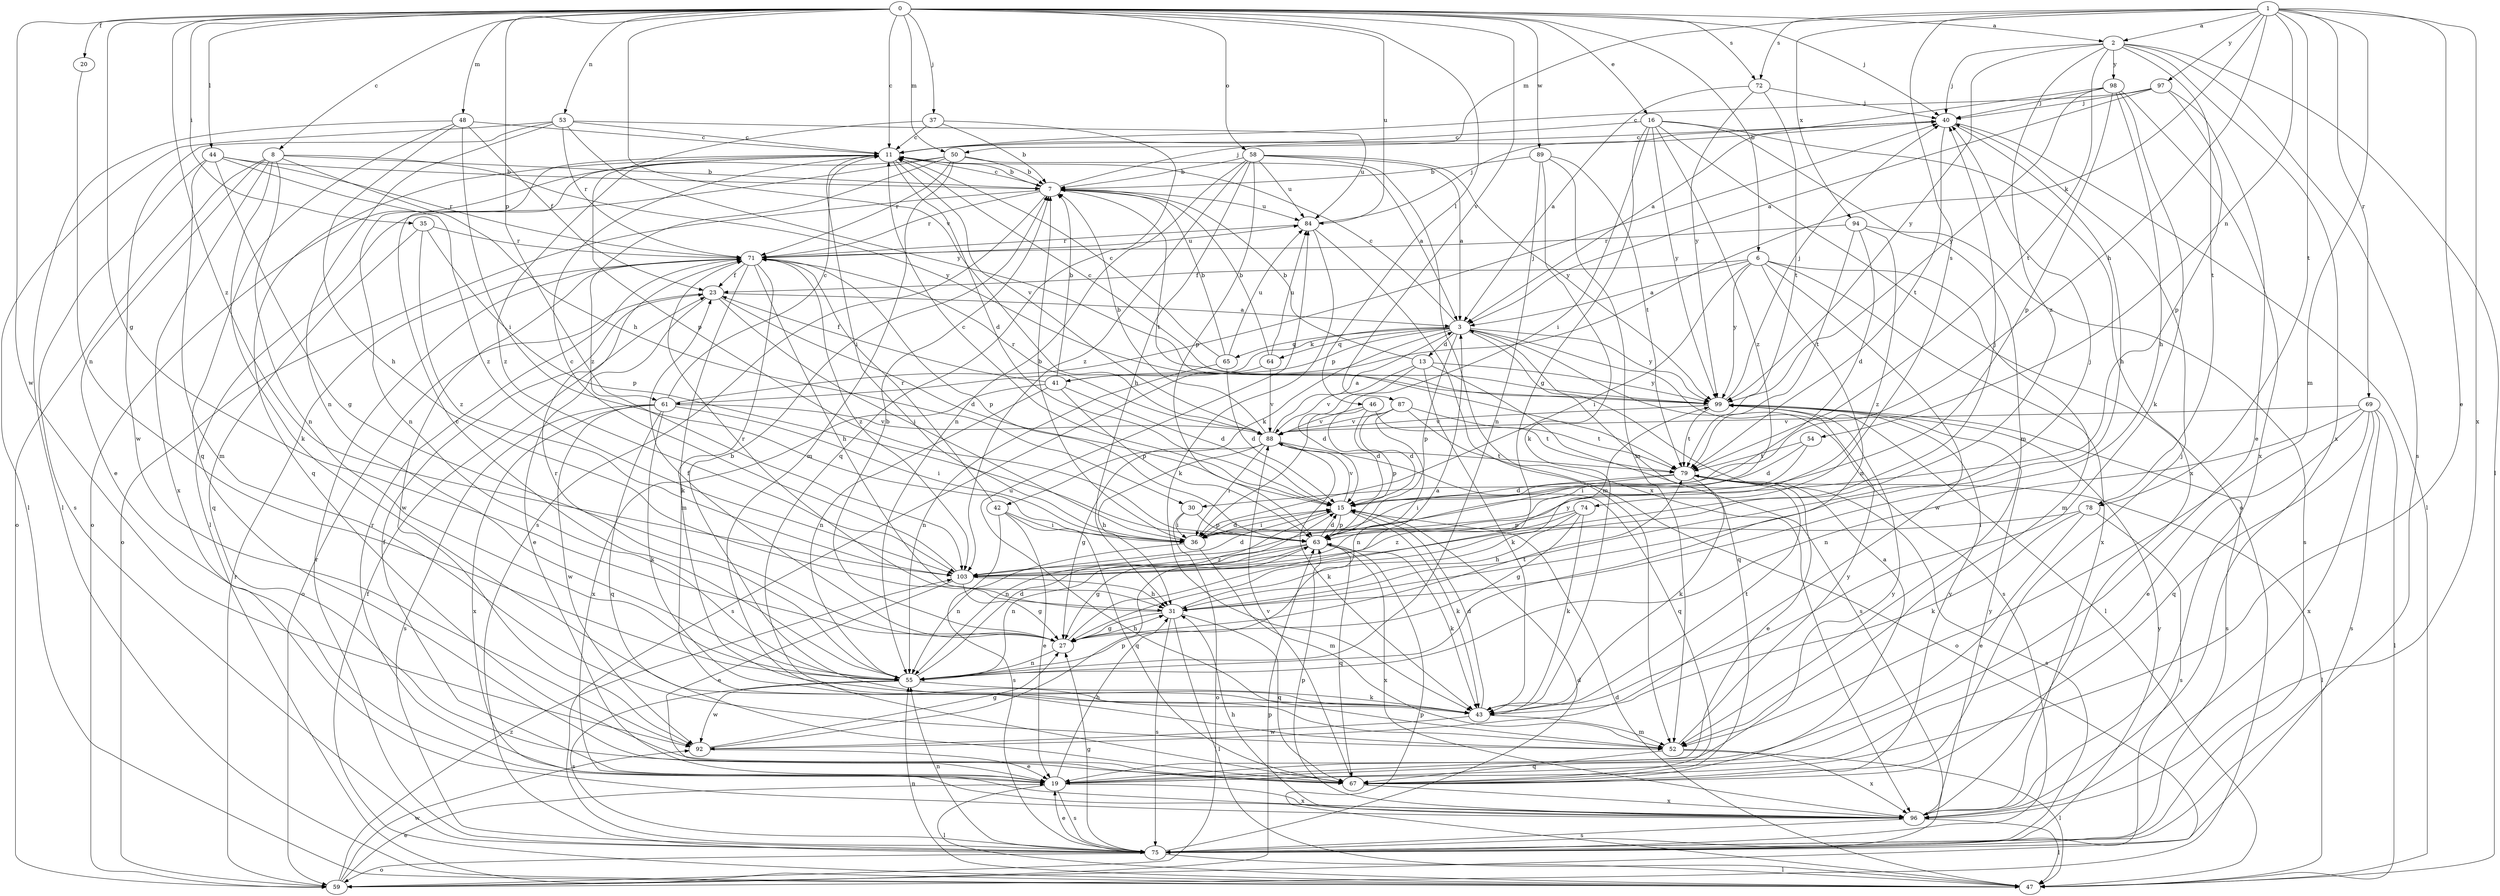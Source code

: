 strict digraph  {
0;
1;
2;
3;
6;
7;
8;
11;
13;
15;
16;
19;
20;
23;
27;
30;
31;
35;
36;
37;
40;
41;
42;
43;
44;
46;
47;
48;
50;
52;
53;
54;
55;
58;
59;
61;
63;
64;
65;
67;
69;
71;
72;
74;
75;
78;
79;
84;
87;
88;
89;
92;
94;
96;
97;
98;
99;
103;
0 -> 2  [label=a];
0 -> 6  [label=b];
0 -> 8  [label=c];
0 -> 11  [label=c];
0 -> 16  [label=e];
0 -> 20  [label=f];
0 -> 27  [label=g];
0 -> 35  [label=i];
0 -> 37  [label=j];
0 -> 40  [label=j];
0 -> 44  [label=l];
0 -> 46  [label=l];
0 -> 48  [label=m];
0 -> 50  [label=m];
0 -> 53  [label=n];
0 -> 58  [label=o];
0 -> 61  [label=p];
0 -> 72  [label=s];
0 -> 84  [label=u];
0 -> 87  [label=v];
0 -> 88  [label=v];
0 -> 89  [label=w];
0 -> 92  [label=w];
0 -> 103  [label=z];
1 -> 2  [label=a];
1 -> 19  [label=e];
1 -> 30  [label=h];
1 -> 41  [label=k];
1 -> 50  [label=m];
1 -> 52  [label=m];
1 -> 54  [label=n];
1 -> 69  [label=r];
1 -> 72  [label=s];
1 -> 74  [label=s];
1 -> 78  [label=t];
1 -> 94  [label=x];
1 -> 96  [label=x];
1 -> 97  [label=y];
2 -> 40  [label=j];
2 -> 47  [label=l];
2 -> 75  [label=s];
2 -> 78  [label=t];
2 -> 79  [label=t];
2 -> 96  [label=x];
2 -> 98  [label=y];
2 -> 99  [label=y];
2 -> 103  [label=z];
3 -> 11  [label=c];
3 -> 13  [label=d];
3 -> 41  [label=k];
3 -> 42  [label=k];
3 -> 47  [label=l];
3 -> 61  [label=p];
3 -> 63  [label=p];
3 -> 64  [label=q];
3 -> 65  [label=q];
3 -> 67  [label=q];
3 -> 75  [label=s];
3 -> 99  [label=y];
6 -> 3  [label=a];
6 -> 23  [label=f];
6 -> 36  [label=i];
6 -> 52  [label=m];
6 -> 55  [label=n];
6 -> 92  [label=w];
6 -> 96  [label=x];
6 -> 99  [label=y];
7 -> 11  [label=c];
7 -> 40  [label=j];
7 -> 59  [label=o];
7 -> 71  [label=r];
7 -> 75  [label=s];
7 -> 79  [label=t];
7 -> 84  [label=u];
8 -> 7  [label=b];
8 -> 19  [label=e];
8 -> 30  [label=h];
8 -> 43  [label=k];
8 -> 55  [label=n];
8 -> 59  [label=o];
8 -> 96  [label=x];
8 -> 99  [label=y];
11 -> 7  [label=b];
11 -> 15  [label=d];
11 -> 36  [label=i];
11 -> 55  [label=n];
11 -> 67  [label=q];
11 -> 88  [label=v];
11 -> 103  [label=z];
13 -> 7  [label=b];
13 -> 15  [label=d];
13 -> 43  [label=k];
13 -> 75  [label=s];
13 -> 88  [label=v];
13 -> 99  [label=y];
15 -> 11  [label=c];
15 -> 36  [label=i];
15 -> 43  [label=k];
15 -> 55  [label=n];
15 -> 63  [label=p];
15 -> 88  [label=v];
16 -> 11  [label=c];
16 -> 27  [label=g];
16 -> 36  [label=i];
16 -> 52  [label=m];
16 -> 59  [label=o];
16 -> 96  [label=x];
16 -> 99  [label=y];
16 -> 103  [label=z];
19 -> 23  [label=f];
19 -> 31  [label=h];
19 -> 47  [label=l];
19 -> 71  [label=r];
19 -> 75  [label=s];
19 -> 96  [label=x];
19 -> 99  [label=y];
20 -> 55  [label=n];
23 -> 3  [label=a];
23 -> 15  [label=d];
23 -> 19  [label=e];
23 -> 36  [label=i];
23 -> 59  [label=o];
27 -> 3  [label=a];
27 -> 7  [label=b];
27 -> 23  [label=f];
27 -> 31  [label=h];
27 -> 55  [label=n];
27 -> 79  [label=t];
30 -> 36  [label=i];
30 -> 59  [label=o];
30 -> 63  [label=p];
31 -> 27  [label=g];
31 -> 40  [label=j];
31 -> 47  [label=l];
31 -> 67  [label=q];
31 -> 71  [label=r];
31 -> 75  [label=s];
31 -> 99  [label=y];
35 -> 63  [label=p];
35 -> 67  [label=q];
35 -> 71  [label=r];
35 -> 103  [label=z];
36 -> 7  [label=b];
36 -> 15  [label=d];
36 -> 52  [label=m];
36 -> 55  [label=n];
37 -> 7  [label=b];
37 -> 11  [label=c];
37 -> 63  [label=p];
37 -> 67  [label=q];
40 -> 11  [label=c];
40 -> 31  [label=h];
40 -> 47  [label=l];
40 -> 79  [label=t];
41 -> 7  [label=b];
41 -> 15  [label=d];
41 -> 23  [label=f];
41 -> 55  [label=n];
41 -> 63  [label=p];
41 -> 96  [label=x];
42 -> 19  [label=e];
42 -> 36  [label=i];
42 -> 67  [label=q];
42 -> 71  [label=r];
42 -> 75  [label=s];
43 -> 7  [label=b];
43 -> 15  [label=d];
43 -> 52  [label=m];
43 -> 79  [label=t];
43 -> 92  [label=w];
44 -> 7  [label=b];
44 -> 27  [label=g];
44 -> 52  [label=m];
44 -> 71  [label=r];
44 -> 75  [label=s];
44 -> 103  [label=z];
46 -> 15  [label=d];
46 -> 63  [label=p];
46 -> 79  [label=t];
46 -> 88  [label=v];
47 -> 15  [label=d];
47 -> 23  [label=f];
47 -> 55  [label=n];
47 -> 63  [label=p];
48 -> 11  [label=c];
48 -> 23  [label=f];
48 -> 31  [label=h];
48 -> 36  [label=i];
48 -> 47  [label=l];
48 -> 67  [label=q];
50 -> 3  [label=a];
50 -> 7  [label=b];
50 -> 47  [label=l];
50 -> 52  [label=m];
50 -> 59  [label=o];
50 -> 71  [label=r];
50 -> 103  [label=z];
52 -> 47  [label=l];
52 -> 67  [label=q];
52 -> 84  [label=u];
52 -> 96  [label=x];
52 -> 99  [label=y];
53 -> 11  [label=c];
53 -> 47  [label=l];
53 -> 55  [label=n];
53 -> 71  [label=r];
53 -> 84  [label=u];
53 -> 92  [label=w];
53 -> 99  [label=y];
54 -> 15  [label=d];
54 -> 36  [label=i];
54 -> 79  [label=t];
55 -> 11  [label=c];
55 -> 15  [label=d];
55 -> 43  [label=k];
55 -> 71  [label=r];
55 -> 75  [label=s];
55 -> 92  [label=w];
58 -> 3  [label=a];
58 -> 7  [label=b];
58 -> 31  [label=h];
58 -> 55  [label=n];
58 -> 63  [label=p];
58 -> 84  [label=u];
58 -> 96  [label=x];
58 -> 99  [label=y];
58 -> 103  [label=z];
59 -> 19  [label=e];
59 -> 63  [label=p];
59 -> 71  [label=r];
59 -> 92  [label=w];
59 -> 103  [label=z];
61 -> 11  [label=c];
61 -> 36  [label=i];
61 -> 40  [label=j];
61 -> 43  [label=k];
61 -> 67  [label=q];
61 -> 75  [label=s];
61 -> 88  [label=v];
61 -> 92  [label=w];
61 -> 96  [label=x];
63 -> 15  [label=d];
63 -> 27  [label=g];
63 -> 43  [label=k];
63 -> 55  [label=n];
63 -> 67  [label=q];
63 -> 96  [label=x];
63 -> 103  [label=z];
64 -> 7  [label=b];
64 -> 75  [label=s];
64 -> 84  [label=u];
64 -> 88  [label=v];
65 -> 7  [label=b];
65 -> 11  [label=c];
65 -> 15  [label=d];
65 -> 55  [label=n];
65 -> 84  [label=u];
67 -> 3  [label=a];
67 -> 40  [label=j];
67 -> 88  [label=v];
67 -> 96  [label=x];
67 -> 99  [label=y];
69 -> 19  [label=e];
69 -> 47  [label=l];
69 -> 55  [label=n];
69 -> 67  [label=q];
69 -> 75  [label=s];
69 -> 88  [label=v];
69 -> 96  [label=x];
71 -> 23  [label=f];
71 -> 31  [label=h];
71 -> 43  [label=k];
71 -> 52  [label=m];
71 -> 63  [label=p];
71 -> 84  [label=u];
71 -> 92  [label=w];
71 -> 103  [label=z];
72 -> 3  [label=a];
72 -> 40  [label=j];
72 -> 79  [label=t];
72 -> 99  [label=y];
74 -> 27  [label=g];
74 -> 31  [label=h];
74 -> 43  [label=k];
74 -> 63  [label=p];
74 -> 103  [label=z];
75 -> 15  [label=d];
75 -> 19  [label=e];
75 -> 27  [label=g];
75 -> 47  [label=l];
75 -> 55  [label=n];
75 -> 59  [label=o];
75 -> 71  [label=r];
75 -> 99  [label=y];
78 -> 19  [label=e];
78 -> 36  [label=i];
78 -> 43  [label=k];
78 -> 75  [label=s];
79 -> 15  [label=d];
79 -> 19  [label=e];
79 -> 36  [label=i];
79 -> 43  [label=k];
79 -> 47  [label=l];
79 -> 75  [label=s];
84 -> 40  [label=j];
84 -> 43  [label=k];
84 -> 52  [label=m];
84 -> 71  [label=r];
87 -> 15  [label=d];
87 -> 55  [label=n];
87 -> 59  [label=o];
87 -> 79  [label=t];
87 -> 88  [label=v];
88 -> 3  [label=a];
88 -> 7  [label=b];
88 -> 27  [label=g];
88 -> 31  [label=h];
88 -> 36  [label=i];
88 -> 43  [label=k];
88 -> 67  [label=q];
88 -> 71  [label=r];
88 -> 79  [label=t];
89 -> 7  [label=b];
89 -> 43  [label=k];
89 -> 52  [label=m];
89 -> 55  [label=n];
89 -> 79  [label=t];
92 -> 19  [label=e];
92 -> 27  [label=g];
92 -> 63  [label=p];
94 -> 15  [label=d];
94 -> 71  [label=r];
94 -> 75  [label=s];
94 -> 79  [label=t];
94 -> 103  [label=z];
96 -> 31  [label=h];
96 -> 47  [label=l];
96 -> 63  [label=p];
96 -> 75  [label=s];
96 -> 99  [label=y];
97 -> 3  [label=a];
97 -> 11  [label=c];
97 -> 19  [label=e];
97 -> 40  [label=j];
97 -> 63  [label=p];
98 -> 3  [label=a];
98 -> 31  [label=h];
98 -> 40  [label=j];
98 -> 43  [label=k];
98 -> 63  [label=p];
98 -> 96  [label=x];
98 -> 99  [label=y];
99 -> 11  [label=c];
99 -> 40  [label=j];
99 -> 75  [label=s];
99 -> 79  [label=t];
99 -> 88  [label=v];
103 -> 11  [label=c];
103 -> 15  [label=d];
103 -> 19  [label=e];
103 -> 27  [label=g];
103 -> 31  [label=h];
103 -> 40  [label=j];
}

